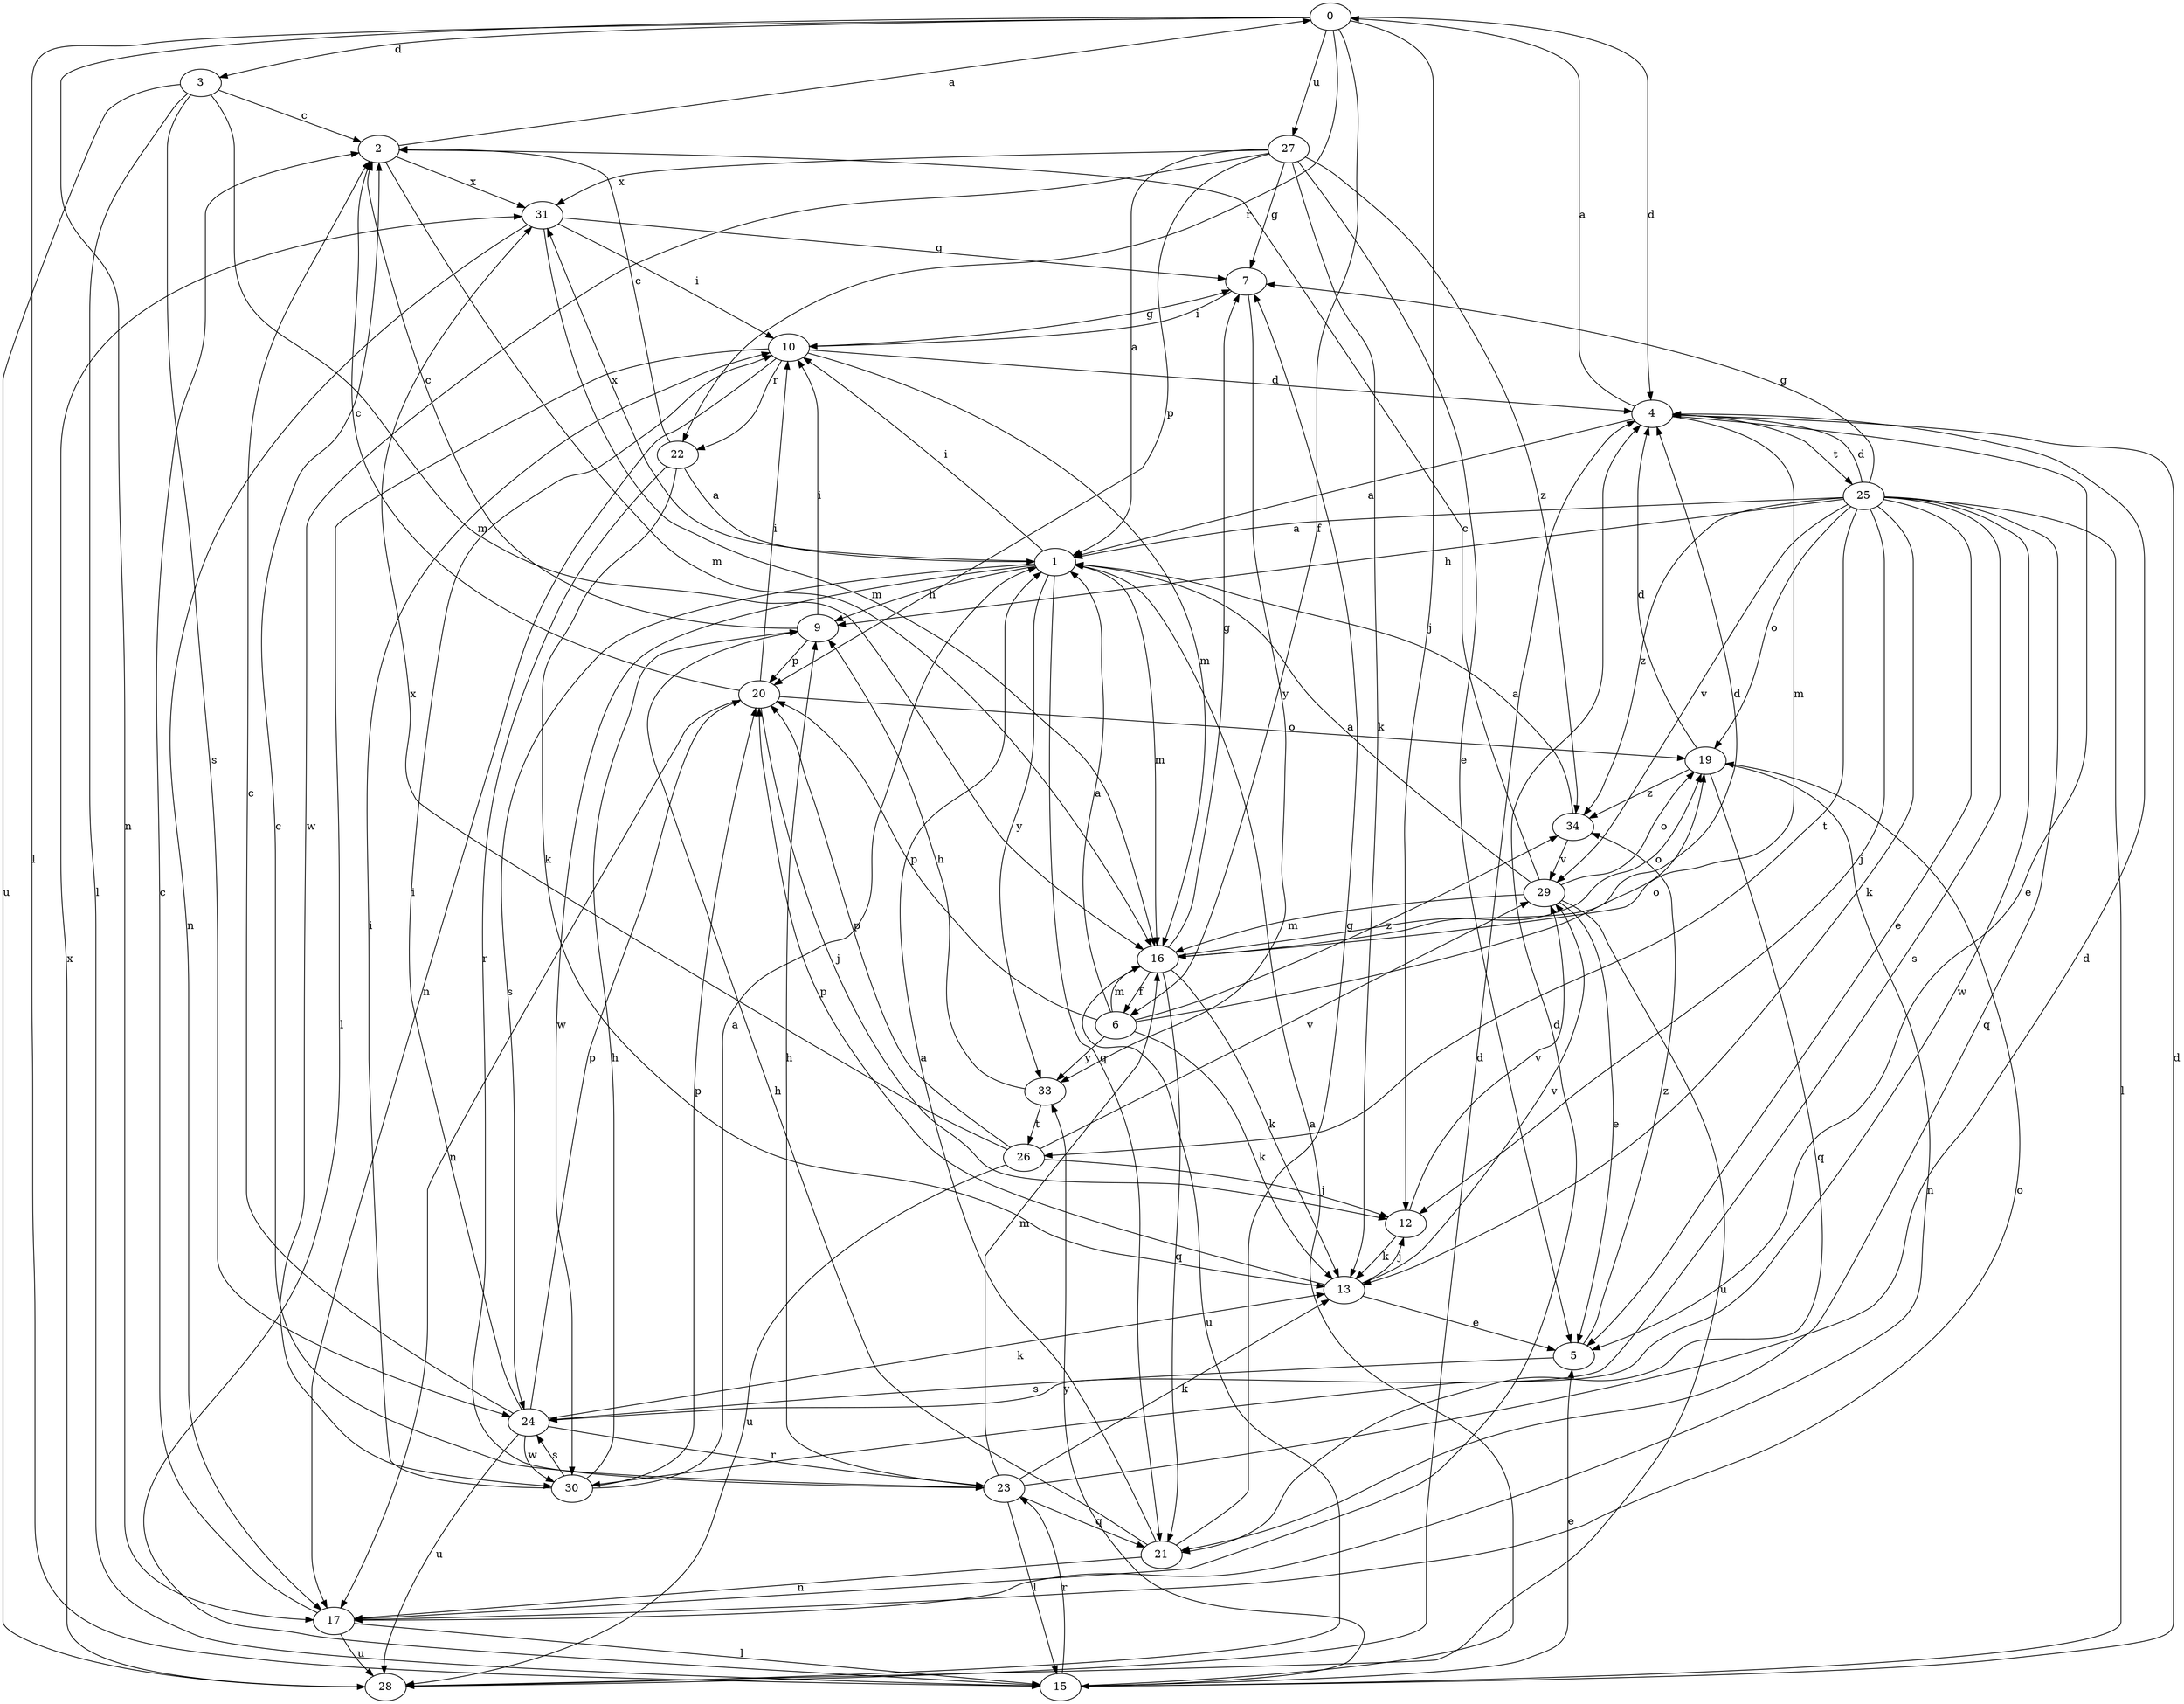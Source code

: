 strict digraph  {
0;
1;
2;
3;
4;
5;
6;
7;
9;
10;
12;
13;
15;
16;
17;
19;
20;
21;
22;
23;
24;
25;
26;
27;
28;
29;
30;
31;
33;
34;
0 -> 3  [label=d];
0 -> 4  [label=d];
0 -> 6  [label=f];
0 -> 12  [label=j];
0 -> 15  [label=l];
0 -> 17  [label=n];
0 -> 22  [label=r];
0 -> 27  [label=u];
1 -> 9  [label=h];
1 -> 10  [label=i];
1 -> 16  [label=m];
1 -> 21  [label=q];
1 -> 24  [label=s];
1 -> 30  [label=w];
1 -> 31  [label=x];
1 -> 33  [label=y];
2 -> 0  [label=a];
2 -> 16  [label=m];
2 -> 31  [label=x];
3 -> 2  [label=c];
3 -> 15  [label=l];
3 -> 16  [label=m];
3 -> 24  [label=s];
3 -> 28  [label=u];
4 -> 0  [label=a];
4 -> 1  [label=a];
4 -> 5  [label=e];
4 -> 16  [label=m];
4 -> 25  [label=t];
5 -> 24  [label=s];
5 -> 34  [label=z];
6 -> 1  [label=a];
6 -> 13  [label=k];
6 -> 16  [label=m];
6 -> 19  [label=o];
6 -> 20  [label=p];
6 -> 33  [label=y];
6 -> 34  [label=z];
7 -> 10  [label=i];
7 -> 33  [label=y];
9 -> 2  [label=c];
9 -> 10  [label=i];
9 -> 20  [label=p];
10 -> 4  [label=d];
10 -> 7  [label=g];
10 -> 15  [label=l];
10 -> 16  [label=m];
10 -> 17  [label=n];
10 -> 22  [label=r];
12 -> 13  [label=k];
12 -> 29  [label=v];
13 -> 5  [label=e];
13 -> 12  [label=j];
13 -> 20  [label=p];
13 -> 29  [label=v];
15 -> 1  [label=a];
15 -> 4  [label=d];
15 -> 5  [label=e];
15 -> 23  [label=r];
15 -> 33  [label=y];
16 -> 4  [label=d];
16 -> 6  [label=f];
16 -> 7  [label=g];
16 -> 13  [label=k];
16 -> 19  [label=o];
16 -> 21  [label=q];
16 -> 28  [label=u];
17 -> 2  [label=c];
17 -> 4  [label=d];
17 -> 15  [label=l];
17 -> 19  [label=o];
17 -> 28  [label=u];
19 -> 4  [label=d];
19 -> 17  [label=n];
19 -> 21  [label=q];
19 -> 34  [label=z];
20 -> 2  [label=c];
20 -> 10  [label=i];
20 -> 12  [label=j];
20 -> 17  [label=n];
20 -> 19  [label=o];
21 -> 1  [label=a];
21 -> 7  [label=g];
21 -> 9  [label=h];
21 -> 17  [label=n];
22 -> 1  [label=a];
22 -> 2  [label=c];
22 -> 13  [label=k];
22 -> 23  [label=r];
23 -> 2  [label=c];
23 -> 4  [label=d];
23 -> 9  [label=h];
23 -> 13  [label=k];
23 -> 15  [label=l];
23 -> 16  [label=m];
23 -> 21  [label=q];
24 -> 2  [label=c];
24 -> 10  [label=i];
24 -> 13  [label=k];
24 -> 20  [label=p];
24 -> 23  [label=r];
24 -> 28  [label=u];
24 -> 30  [label=w];
25 -> 1  [label=a];
25 -> 4  [label=d];
25 -> 5  [label=e];
25 -> 7  [label=g];
25 -> 9  [label=h];
25 -> 12  [label=j];
25 -> 13  [label=k];
25 -> 15  [label=l];
25 -> 19  [label=o];
25 -> 21  [label=q];
25 -> 24  [label=s];
25 -> 26  [label=t];
25 -> 29  [label=v];
25 -> 30  [label=w];
25 -> 34  [label=z];
26 -> 12  [label=j];
26 -> 20  [label=p];
26 -> 28  [label=u];
26 -> 29  [label=v];
26 -> 31  [label=x];
27 -> 1  [label=a];
27 -> 5  [label=e];
27 -> 7  [label=g];
27 -> 13  [label=k];
27 -> 20  [label=p];
27 -> 30  [label=w];
27 -> 31  [label=x];
27 -> 34  [label=z];
28 -> 4  [label=d];
28 -> 31  [label=x];
29 -> 1  [label=a];
29 -> 2  [label=c];
29 -> 5  [label=e];
29 -> 16  [label=m];
29 -> 19  [label=o];
29 -> 28  [label=u];
30 -> 1  [label=a];
30 -> 9  [label=h];
30 -> 10  [label=i];
30 -> 20  [label=p];
30 -> 24  [label=s];
31 -> 7  [label=g];
31 -> 10  [label=i];
31 -> 16  [label=m];
31 -> 17  [label=n];
33 -> 9  [label=h];
33 -> 26  [label=t];
34 -> 1  [label=a];
34 -> 29  [label=v];
}
